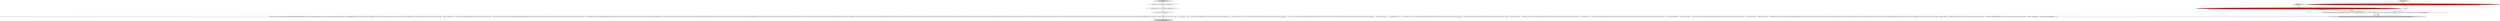digraph {
6 [style = filled, label = "this.mockMvc.perform(get(\"/actuator/threaddump\").accept(MediaType.APPLICATION_JSON)).andExpect(status().isOk()).andDo(MockMvcRestDocumentation.document(\"threaddump/json\",preprocessResponse(limit(\"threads\")),responseFields(fieldWithPath(\"threads\").description(\"JVM's threads.\"),fieldWithPath(\"threads.((.blockedCount\").description(\"Total number of times that the thread has been blocked.\"),fieldWithPath(\"threads.((.blockedTime\").description(\"Time in milliseconds that the thread has spent \" + \"blocked. -1 if thread contention \" + \"monitoring is disabled.\"),fieldWithPath(\"threads.((.daemon\").description(\"Whether the thread is a daemon \" + \"thread. Only available on Java 9 or later.\").optional().type(JsonFieldType.BOOLEAN),fieldWithPath(\"threads.((.inNative\").description(\"Whether the thread is executing native code.\"),fieldWithPath(\"threads.((.lockName\").description(\"Description of the object on which the \" + \"thread is blocked, if any.\").optional().type(JsonFieldType.STRING),fieldWithPath(\"threads.((.lockInfo\").description(\"Object for which the thread is blocked waiting.\").optional().type(JsonFieldType.OBJECT),fieldWithPath(\"threads.((.lockInfo.className\").description(\"Fully qualified class name of the lock object.\").optional().type(JsonFieldType.STRING),fieldWithPath(\"threads.((.lockInfo.identityHashCode\").description(\"Identity hash code of the lock object.\").optional().type(JsonFieldType.NUMBER),fieldWithPath(\"threads.((.lockedMonitors\").description(\"Monitors locked by this thread, if any\"),fieldWithPath(\"threads.((.lockedMonitors.((.className\").description(\"Class name of the lock object.\").optional().type(JsonFieldType.STRING),fieldWithPath(\"threads.((.lockedMonitors.((.identityHashCode\").description(\"Identity hash code of the lock object.\").optional().type(JsonFieldType.NUMBER),fieldWithPath(\"threads.((.lockedMonitors.((.lockedStackDepth\").description(\"Stack depth where the monitor was locked.\").optional().type(JsonFieldType.NUMBER),subsectionWithPath(\"threads.((.lockedMonitors.((.lockedStackFrame\").description(\"Stack frame that locked the monitor.\").optional().type(JsonFieldType.OBJECT),fieldWithPath(\"threads.((.lockedSynchronizers\").description(\"Synchronizers locked by this thread.\"),fieldWithPath(\"threads.((.lockedSynchronizers.((.className\").description(\"Class name of the locked synchronizer.\").optional().type(JsonFieldType.STRING),fieldWithPath(\"threads.((.lockedSynchronizers.((.identityHashCode\").description(\"Identity hash code of the locked synchronizer.\").optional().type(JsonFieldType.NUMBER),fieldWithPath(\"threads.((.lockOwnerId\").description(\"ID of the thread that owns the object on which \" + \"the thread is blocked. `-1` if the \" + \"thread is not blocked.\"),fieldWithPath(\"threads.((.lockOwnerName\").description(\"Name of the thread that owns the \" + \"object on which the thread is blocked, if any.\").optional().type(JsonFieldType.STRING),fieldWithPath(\"threads.((.priority\").description(\"Priority of the thread. Only \" + \"available on Java 9 or later.\").optional().type(JsonFieldType.NUMBER),fieldWithPath(\"threads.((.stackTrace\").description(\"Stack trace of the thread.\"),fieldWithPath(\"threads.((.stackTrace.((.classLoaderName\").description(\"Name of the class loader of the \" + \"class that contains the execution \" + \"point identified by this entry, if \" + \"any. Only available on Java 9 or later.\").optional().type(JsonFieldType.STRING),fieldWithPath(\"threads.((.stackTrace.((.className\").description(\"Name of the class that contains the \" + \"execution point identified by this entry.\"),fieldWithPath(\"threads.((.stackTrace.((.fileName\").description(\"Name of the source file that \" + \"contains the execution point \" + \"identified by this entry, if any.\").optional().type(JsonFieldType.STRING),fieldWithPath(\"threads.((.stackTrace.((.lineNumber\").description(\"Line number of the execution \" + \"point identified by this entry. \" + \"Negative if unknown.\"),fieldWithPath(\"threads.((.stackTrace.((.methodName\").description(\"Name of the method.\"),fieldWithPath(\"threads.((.stackTrace.((.moduleName\").description(\"Name of the module that contains \" + \"the execution point identified by \" + \"this entry, if any. Only available \" + \"on Java 9 or later.\").optional().type(JsonFieldType.STRING),fieldWithPath(\"threads.((.stackTrace.((.moduleVersion\").description(\"Version of the module that \" + \"contains the execution point \" + \"identified by this entry, if any. \" + \"Only available on Java 9 or later.\").optional().type(JsonFieldType.STRING),fieldWithPath(\"threads.((.stackTrace.((.nativeMethod\").description(\"Whether the execution point is a native method.\"),fieldWithPath(\"threads.((.suspended\").description(\"Whether the thread is suspended.\"),fieldWithPath(\"threads.((.threadId\").description(\"ID of the thread.\"),fieldWithPath(\"threads.((.threadName\").description(\"Name of the thread.\"),fieldWithPath(\"threads.((.threadState\").description(\"State of the thread (\" + describeEnumValues() + \").\"),fieldWithPath(\"threads.((.waitedCount\").description(\"Total number of times that the thread has waited\" + \" for notification.\"),fieldWithPath(\"threads.((.waitedTime\").description(\"Time in milliseconds that the thread has spent \" + \"waiting. -1 if thread contention \" + \"monitoring is disabled\"))))@@@20@@@['0', '0', '1']", fillcolor = white, shape = ellipse image = "AAA0AAABBB3BBB"];
9 [style = filled, label = "jsonThreadDump['0', '0', '1']", fillcolor = lightgray, shape = diamond image = "AAA0AAABBB3BBB"];
1 [style = filled, label = "this.mockMvc.perform(get(\"/actuator/beans\")).andExpect(status().isOk()).andDo(document(\"beans\",preprocessResponse(limit(null,\"contexts\",getApplicationContext().getId(),\"beans\")),responseFields))@@@5@@@['1', '1', '0']", fillcolor = lightgray, shape = ellipse image = "AAA0AAABBB1BBB"];
10 [style = filled, label = "CountDownLatch latch = new CountDownLatch(1)@@@4@@@['0', '0', '1']", fillcolor = white, shape = ellipse image = "AAA0AAABBB3BBB"];
5 [style = filled, label = "List<FieldDescriptor> beanFields = Arrays.asList(fieldWithPath(\"aliases\").description(\"Names of any aliases.\"),fieldWithPath(\"scope\").description(\"Scope of the bean.\"),fieldWithPath(\"type\").description(\"Fully qualified type of the bean.\"),fieldWithPath(\"resource\").description(\"Resource in which the bean was defined, if any.\").optional().type(JsonFieldType.STRING),fieldWithPath(\"dependencies\").description(\"Names of any dependencies.\"))@@@3@@@['0', '1', '0']", fillcolor = red, shape = ellipse image = "AAA1AAABBB2BBB"];
11 [style = filled, label = "new Thread(null).start()@@@5@@@['0', '0', '1']", fillcolor = white, shape = ellipse image = "AAA0AAABBB3BBB"];
8 [style = filled, label = "latch.countDown()@@@21@@@['0', '0', '1']", fillcolor = lightgray, shape = ellipse image = "AAA0AAABBB3BBB"];
3 [style = filled, label = "beans['1', '0', '0']", fillcolor = lightgray, shape = diamond image = "AAA0AAABBB1BBB"];
2 [style = filled, label = "ResponseFieldsSnippet responseFields = responseFields(fieldWithPath(\"contexts\").description(\"Application contexts keyed by id.\"),parentIdField(),fieldWithPath(\"contexts.*.beans\").description(\"Beans in the application context keyed by name.\")).andWithPrefix(\"contexts.*.beans.*.\",beanFields)@@@4@@@['1', '1', '0']", fillcolor = white, shape = ellipse image = "AAA0AAABBB1BBB"];
4 [style = filled, label = "beans['0', '1', '0']", fillcolor = lightgray, shape = diamond image = "AAA0AAABBB2BBB"];
0 [style = filled, label = "List<FieldDescriptor> beanFields = Arrays.asList(fieldWithPath(\"aliases\").description(\"Names of any aliases.\"),fieldWithPath(\"scope\").description(\"Scope of the bean.\"),fieldWithPath(\"type\").description(\"Fully qualified type of the bean.\"),fieldWithPath(\"resource\").description(\"Resource in which the bean was defined, if any.\").optional(),fieldWithPath(\"dependencies\").description(\"Names of any dependencies.\"))@@@3@@@['1', '0', '0']", fillcolor = red, shape = ellipse image = "AAA1AAABBB1BBB"];
7 [style = filled, label = "ReentrantLock lock = new ReentrantLock()@@@3@@@['0', '0', '1']", fillcolor = white, shape = ellipse image = "AAA0AAABBB3BBB"];
2->1 [style = solid, label="responseFields"];
0->2 [style = solid, label="beanFields"];
5->2 [style = bold, label=""];
0->5 [style = dashed, label="0"];
9->7 [style = bold, label=""];
7->10 [style = bold, label=""];
4->5 [style = bold, label=""];
2->1 [style = bold, label=""];
3->0 [style = bold, label=""];
6->8 [style = bold, label=""];
11->6 [style = bold, label=""];
0->2 [style = bold, label=""];
5->2 [style = solid, label="beanFields"];
10->11 [style = bold, label=""];
}
